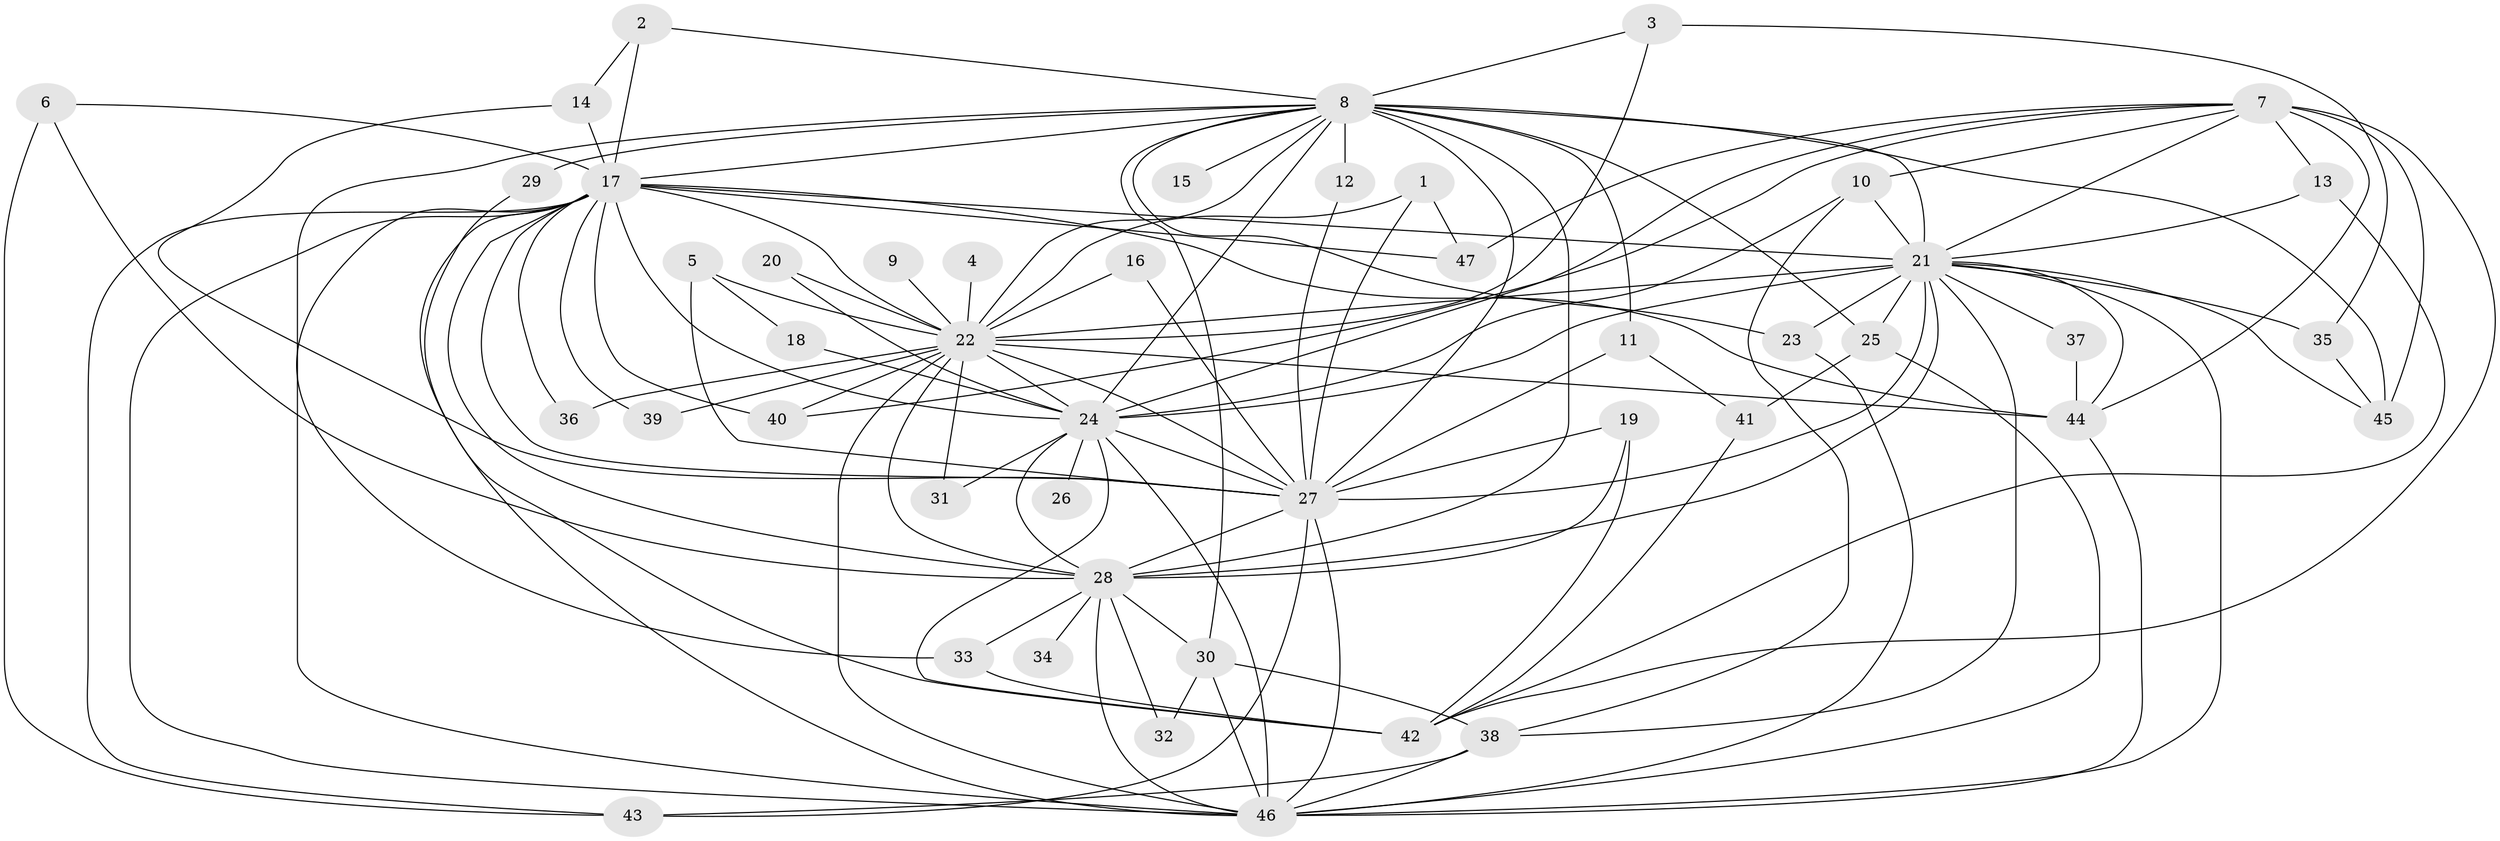 // original degree distribution, {16: 0.010638297872340425, 21: 0.02127659574468085, 18: 0.010638297872340425, 20: 0.010638297872340425, 26: 0.010638297872340425, 17: 0.010638297872340425, 14: 0.010638297872340425, 19: 0.010638297872340425, 29: 0.010638297872340425, 3: 0.2765957446808511, 2: 0.5106382978723404, 9: 0.010638297872340425, 8: 0.010638297872340425, 4: 0.06382978723404255, 5: 0.02127659574468085}
// Generated by graph-tools (version 1.1) at 2025/01/03/09/25 03:01:17]
// undirected, 47 vertices, 122 edges
graph export_dot {
graph [start="1"]
  node [color=gray90,style=filled];
  1;
  2;
  3;
  4;
  5;
  6;
  7;
  8;
  9;
  10;
  11;
  12;
  13;
  14;
  15;
  16;
  17;
  18;
  19;
  20;
  21;
  22;
  23;
  24;
  25;
  26;
  27;
  28;
  29;
  30;
  31;
  32;
  33;
  34;
  35;
  36;
  37;
  38;
  39;
  40;
  41;
  42;
  43;
  44;
  45;
  46;
  47;
  1 -- 22 [weight=1.0];
  1 -- 27 [weight=1.0];
  1 -- 47 [weight=1.0];
  2 -- 8 [weight=1.0];
  2 -- 14 [weight=1.0];
  2 -- 17 [weight=1.0];
  3 -- 8 [weight=1.0];
  3 -- 22 [weight=1.0];
  3 -- 35 [weight=1.0];
  4 -- 22 [weight=1.0];
  5 -- 18 [weight=1.0];
  5 -- 22 [weight=1.0];
  5 -- 27 [weight=1.0];
  6 -- 17 [weight=1.0];
  6 -- 28 [weight=1.0];
  6 -- 43 [weight=1.0];
  7 -- 10 [weight=1.0];
  7 -- 13 [weight=1.0];
  7 -- 21 [weight=2.0];
  7 -- 24 [weight=1.0];
  7 -- 40 [weight=1.0];
  7 -- 42 [weight=1.0];
  7 -- 44 [weight=1.0];
  7 -- 45 [weight=1.0];
  7 -- 47 [weight=1.0];
  8 -- 11 [weight=1.0];
  8 -- 12 [weight=1.0];
  8 -- 15 [weight=1.0];
  8 -- 17 [weight=3.0];
  8 -- 21 [weight=4.0];
  8 -- 22 [weight=1.0];
  8 -- 23 [weight=1.0];
  8 -- 24 [weight=1.0];
  8 -- 25 [weight=1.0];
  8 -- 27 [weight=3.0];
  8 -- 28 [weight=2.0];
  8 -- 29 [weight=2.0];
  8 -- 30 [weight=2.0];
  8 -- 45 [weight=2.0];
  8 -- 46 [weight=2.0];
  9 -- 22 [weight=1.0];
  10 -- 21 [weight=1.0];
  10 -- 24 [weight=1.0];
  10 -- 38 [weight=1.0];
  11 -- 27 [weight=1.0];
  11 -- 41 [weight=1.0];
  12 -- 27 [weight=1.0];
  13 -- 21 [weight=1.0];
  13 -- 42 [weight=1.0];
  14 -- 17 [weight=1.0];
  14 -- 27 [weight=1.0];
  16 -- 22 [weight=1.0];
  16 -- 27 [weight=1.0];
  17 -- 21 [weight=4.0];
  17 -- 22 [weight=2.0];
  17 -- 24 [weight=2.0];
  17 -- 27 [weight=3.0];
  17 -- 28 [weight=3.0];
  17 -- 33 [weight=1.0];
  17 -- 36 [weight=1.0];
  17 -- 39 [weight=1.0];
  17 -- 40 [weight=1.0];
  17 -- 42 [weight=1.0];
  17 -- 43 [weight=1.0];
  17 -- 44 [weight=1.0];
  17 -- 46 [weight=2.0];
  17 -- 47 [weight=2.0];
  18 -- 24 [weight=1.0];
  19 -- 27 [weight=1.0];
  19 -- 28 [weight=1.0];
  19 -- 42 [weight=1.0];
  20 -- 22 [weight=1.0];
  20 -- 24 [weight=1.0];
  21 -- 22 [weight=4.0];
  21 -- 23 [weight=1.0];
  21 -- 24 [weight=3.0];
  21 -- 25 [weight=1.0];
  21 -- 27 [weight=3.0];
  21 -- 28 [weight=2.0];
  21 -- 35 [weight=1.0];
  21 -- 37 [weight=1.0];
  21 -- 38 [weight=1.0];
  21 -- 44 [weight=1.0];
  21 -- 45 [weight=1.0];
  21 -- 46 [weight=3.0];
  22 -- 24 [weight=1.0];
  22 -- 27 [weight=1.0];
  22 -- 28 [weight=1.0];
  22 -- 31 [weight=2.0];
  22 -- 36 [weight=1.0];
  22 -- 39 [weight=1.0];
  22 -- 40 [weight=1.0];
  22 -- 44 [weight=1.0];
  22 -- 46 [weight=1.0];
  23 -- 46 [weight=1.0];
  24 -- 26 [weight=1.0];
  24 -- 27 [weight=1.0];
  24 -- 28 [weight=1.0];
  24 -- 31 [weight=1.0];
  24 -- 42 [weight=2.0];
  24 -- 46 [weight=2.0];
  25 -- 41 [weight=1.0];
  25 -- 46 [weight=1.0];
  27 -- 28 [weight=1.0];
  27 -- 43 [weight=1.0];
  27 -- 46 [weight=1.0];
  28 -- 30 [weight=1.0];
  28 -- 32 [weight=1.0];
  28 -- 33 [weight=1.0];
  28 -- 34 [weight=1.0];
  28 -- 46 [weight=1.0];
  29 -- 46 [weight=1.0];
  30 -- 32 [weight=1.0];
  30 -- 38 [weight=1.0];
  30 -- 46 [weight=1.0];
  33 -- 42 [weight=1.0];
  35 -- 45 [weight=1.0];
  37 -- 44 [weight=2.0];
  38 -- 43 [weight=1.0];
  38 -- 46 [weight=1.0];
  41 -- 42 [weight=1.0];
  44 -- 46 [weight=1.0];
}
